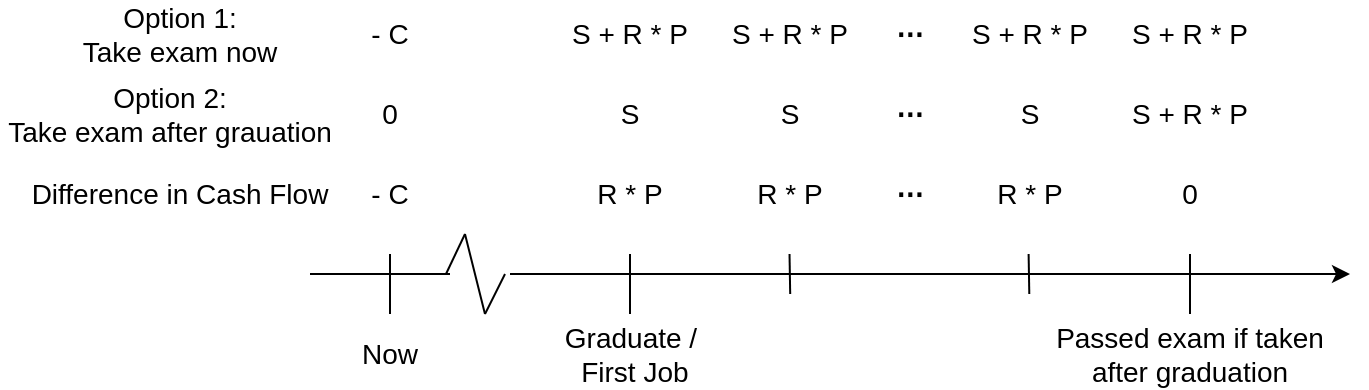 <mxfile version="14.4.2" type="device"><diagram id="_4LXXECrPsVTIWSmzk_G" name="Page-1"><mxGraphModel dx="1185" dy="718" grid="1" gridSize="10" guides="1" tooltips="1" connect="1" arrows="1" fold="1" page="1" pageScale="1" pageWidth="850" pageHeight="1100" math="0" shadow="0"><root><mxCell id="0"/><mxCell id="1" parent="0"/><mxCell id="fv2mm21mm3sFguERZsS6-1" value="" style="endArrow=classic;html=1;" parent="1" edge="1"><mxGeometry width="50" height="50" relative="1" as="geometry"><mxPoint x="380" y="320" as="sourcePoint"/><mxPoint x="800" y="320" as="targetPoint"/></mxGeometry></mxCell><mxCell id="fv2mm21mm3sFguERZsS6-2" value="" style="endArrow=none;html=1;" parent="1" edge="1"><mxGeometry width="50" height="50" relative="1" as="geometry"><mxPoint x="320" y="340" as="sourcePoint"/><mxPoint x="320" y="310" as="targetPoint"/></mxGeometry></mxCell><mxCell id="fv2mm21mm3sFguERZsS6-3" value="" style="endArrow=none;html=1;" parent="1" edge="1"><mxGeometry width="50" height="50" relative="1" as="geometry"><mxPoint x="440" y="340" as="sourcePoint"/><mxPoint x="440" y="310" as="targetPoint"/></mxGeometry></mxCell><mxCell id="fv2mm21mm3sFguERZsS6-4" value="" style="endArrow=none;html=1;" parent="1" edge="1"><mxGeometry width="50" height="50" relative="1" as="geometry"><mxPoint x="720" y="340" as="sourcePoint"/><mxPoint x="720" y="310" as="targetPoint"/></mxGeometry></mxCell><mxCell id="fv2mm21mm3sFguERZsS6-5" value="&lt;font style=&quot;font-size: 14px&quot;&gt;Graduate /&lt;br&gt;&amp;nbsp;First Job&lt;/font&gt;" style="text;html=1;strokeColor=none;fillColor=none;align=center;verticalAlign=middle;whiteSpace=wrap;rounded=0;" parent="1" vertex="1"><mxGeometry x="377.5" y="350" width="125" height="20" as="geometry"/></mxCell><mxCell id="fv2mm21mm3sFguERZsS6-6" value="&lt;font style=&quot;font-size: 14px&quot;&gt;Now&lt;/font&gt;" style="text;html=1;strokeColor=none;fillColor=none;align=center;verticalAlign=middle;whiteSpace=wrap;rounded=0;" parent="1" vertex="1"><mxGeometry x="300" y="350" width="40" height="20" as="geometry"/></mxCell><mxCell id="fv2mm21mm3sFguERZsS6-7" value="&lt;font style=&quot;font-size: 14px&quot;&gt;Passed exam if taken after graduation&lt;/font&gt;" style="text;html=1;strokeColor=none;fillColor=none;align=center;verticalAlign=middle;whiteSpace=wrap;rounded=0;" parent="1" vertex="1"><mxGeometry x="640" y="350" width="160" height="20" as="geometry"/></mxCell><mxCell id="fv2mm21mm3sFguERZsS6-9" value="&lt;font style=&quot;font-size: 14px&quot;&gt;Option 1:&lt;br&gt;Take exam now&lt;/font&gt;" style="text;html=1;strokeColor=none;fillColor=none;align=center;verticalAlign=middle;whiteSpace=wrap;rounded=0;" parent="1" vertex="1"><mxGeometry x="135" y="185" width="160" height="30" as="geometry"/></mxCell><mxCell id="fv2mm21mm3sFguERZsS6-10" value="&lt;font style=&quot;font-size: 14px&quot;&gt;Option 2:&lt;br&gt;&lt;div&gt;&lt;span&gt;Take exam after grauation&lt;/span&gt;&lt;/div&gt;&lt;/font&gt;" style="text;html=1;strokeColor=none;fillColor=none;align=center;verticalAlign=middle;whiteSpace=wrap;rounded=0;" parent="1" vertex="1"><mxGeometry x="125" y="225" width="170" height="30" as="geometry"/></mxCell><mxCell id="fv2mm21mm3sFguERZsS6-14" value="&lt;font style=&quot;font-size: 14px&quot;&gt;Difference in Cash Flow&lt;/font&gt;" style="text;html=1;strokeColor=none;fillColor=none;align=center;verticalAlign=middle;whiteSpace=wrap;rounded=0;" parent="1" vertex="1"><mxGeometry x="135" y="265" width="160" height="30" as="geometry"/></mxCell><mxCell id="fv2mm21mm3sFguERZsS6-15" value="&lt;span style=&quot;font-size: 14px;&quot;&gt;R * P&lt;/span&gt;" style="text;html=1;strokeColor=none;fillColor=none;align=center;verticalAlign=middle;whiteSpace=wrap;rounded=0;fontSize=14;" parent="1" vertex="1"><mxGeometry x="420" y="270" width="40" height="20" as="geometry"/></mxCell><mxCell id="fv2mm21mm3sFguERZsS6-17" value="&lt;span style=&quot;font-size: 14px;&quot;&gt;R * P&lt;/span&gt;" style="text;html=1;strokeColor=none;fillColor=none;align=center;verticalAlign=middle;whiteSpace=wrap;rounded=0;fontSize=14;" parent="1" vertex="1"><mxGeometry x="500" y="270" width="40" height="20" as="geometry"/></mxCell><mxCell id="fv2mm21mm3sFguERZsS6-18" value="&lt;font style=&quot;font-size: 14px;&quot;&gt;0&lt;/font&gt;" style="text;html=1;strokeColor=none;fillColor=none;align=center;verticalAlign=middle;whiteSpace=wrap;rounded=0;fontSize=14;" parent="1" vertex="1"><mxGeometry x="700" y="270" width="40" height="20" as="geometry"/></mxCell><mxCell id="fv2mm21mm3sFguERZsS6-19" value="&lt;span style=&quot;font-size: 14px;&quot;&gt;R * P&lt;/span&gt;" style="text;html=1;strokeColor=none;fillColor=none;align=center;verticalAlign=middle;whiteSpace=wrap;rounded=0;fontSize=14;" parent="1" vertex="1"><mxGeometry x="620" y="270" width="40" height="20" as="geometry"/></mxCell><mxCell id="fv2mm21mm3sFguERZsS6-20" value="&lt;font style=&quot;font-size: 14px;&quot;&gt;&lt;b style=&quot;font-size: 14px;&quot;&gt;⋯&lt;/b&gt;&lt;/font&gt;" style="text;html=1;strokeColor=none;fillColor=none;align=center;verticalAlign=middle;whiteSpace=wrap;rounded=0;fontSize=14;" parent="1" vertex="1"><mxGeometry x="560" y="270" width="40" height="20" as="geometry"/></mxCell><mxCell id="fv2mm21mm3sFguERZsS6-22" value="&lt;font style=&quot;font-size: 14px;&quot;&gt;S + R * P&lt;/font&gt;" style="text;html=1;strokeColor=none;fillColor=none;align=center;verticalAlign=middle;whiteSpace=wrap;rounded=0;fontSize=14;" parent="1" vertex="1"><mxGeometry x="410" y="190" width="60" height="20" as="geometry"/></mxCell><mxCell id="fv2mm21mm3sFguERZsS6-27" value="&lt;font style=&quot;font-size: 14px;&quot;&gt;&lt;b style=&quot;font-size: 14px;&quot;&gt;⋯&lt;/b&gt;&lt;/font&gt;" style="text;html=1;strokeColor=none;fillColor=none;align=center;verticalAlign=middle;whiteSpace=wrap;rounded=0;fontSize=14;" parent="1" vertex="1"><mxGeometry x="560" y="230" width="40" height="20" as="geometry"/></mxCell><mxCell id="fv2mm21mm3sFguERZsS6-28" value="&lt;font style=&quot;font-size: 14px;&quot;&gt;&lt;b style=&quot;font-size: 14px;&quot;&gt;⋯&lt;/b&gt;&lt;/font&gt;" style="text;html=1;strokeColor=none;fillColor=none;align=center;verticalAlign=middle;whiteSpace=wrap;rounded=0;fontSize=14;" parent="1" vertex="1"><mxGeometry x="560" y="190" width="40" height="20" as="geometry"/></mxCell><mxCell id="fv2mm21mm3sFguERZsS6-31" value="&lt;font style=&quot;font-size: 14px;&quot;&gt;S&lt;/font&gt;" style="text;html=1;strokeColor=none;fillColor=none;align=center;verticalAlign=middle;whiteSpace=wrap;rounded=0;fontSize=14;" parent="1" vertex="1"><mxGeometry x="620" y="230" width="40" height="20" as="geometry"/></mxCell><mxCell id="fv2mm21mm3sFguERZsS6-32" value="&lt;font style=&quot;font-size: 14px;&quot;&gt;S&lt;/font&gt;" style="text;html=1;strokeColor=none;fillColor=none;align=center;verticalAlign=middle;whiteSpace=wrap;rounded=0;fontSize=14;" parent="1" vertex="1"><mxGeometry x="500" y="230" width="40" height="20" as="geometry"/></mxCell><mxCell id="fv2mm21mm3sFguERZsS6-34" value="&lt;font style=&quot;font-size: 14px;&quot;&gt;S&lt;/font&gt;" style="text;html=1;strokeColor=none;fillColor=none;align=center;verticalAlign=middle;whiteSpace=wrap;rounded=0;fontSize=14;" parent="1" vertex="1"><mxGeometry x="420" y="230" width="40" height="20" as="geometry"/></mxCell><mxCell id="fv2mm21mm3sFguERZsS6-35" value="&lt;span style=&quot;font-size: 14px;&quot;&gt;- C&lt;/span&gt;" style="text;html=1;strokeColor=none;fillColor=none;align=center;verticalAlign=middle;whiteSpace=wrap;rounded=0;fontSize=14;" parent="1" vertex="1"><mxGeometry x="300" y="190" width="40" height="20" as="geometry"/></mxCell><mxCell id="fv2mm21mm3sFguERZsS6-36" value="&lt;span style=&quot;font-size: 14px;&quot;&gt;0&lt;/span&gt;" style="text;html=1;strokeColor=none;fillColor=none;align=center;verticalAlign=middle;whiteSpace=wrap;rounded=0;fontSize=14;" parent="1" vertex="1"><mxGeometry x="300" y="230" width="40" height="20" as="geometry"/></mxCell><mxCell id="fv2mm21mm3sFguERZsS6-37" value="&lt;span style=&quot;font-size: 14px;&quot;&gt;- C&lt;/span&gt;" style="text;html=1;strokeColor=none;fillColor=none;align=center;verticalAlign=middle;whiteSpace=wrap;rounded=0;fontSize=14;" parent="1" vertex="1"><mxGeometry x="300" y="270" width="40" height="20" as="geometry"/></mxCell><mxCell id="fv2mm21mm3sFguERZsS6-38" value="" style="endArrow=none;html=1;" parent="1" edge="1"><mxGeometry width="50" height="50" relative="1" as="geometry"><mxPoint x="520.1" y="330" as="sourcePoint"/><mxPoint x="519.76" y="310" as="targetPoint"/></mxGeometry></mxCell><mxCell id="fv2mm21mm3sFguERZsS6-39" value="" style="endArrow=none;html=1;" parent="1" edge="1"><mxGeometry width="50" height="50" relative="1" as="geometry"><mxPoint x="639.65" y="330" as="sourcePoint"/><mxPoint x="639.31" y="310" as="targetPoint"/></mxGeometry></mxCell><mxCell id="fv2mm21mm3sFguERZsS6-40" value="" style="endArrow=none;html=1;" parent="1" edge="1"><mxGeometry width="50" height="50" relative="1" as="geometry"><mxPoint x="348" y="320" as="sourcePoint"/><mxPoint x="357.5" y="300" as="targetPoint"/></mxGeometry></mxCell><mxCell id="fv2mm21mm3sFguERZsS6-42" value="" style="endArrow=none;html=1;" parent="1" edge="1"><mxGeometry width="50" height="50" relative="1" as="geometry"><mxPoint x="367.5" y="340" as="sourcePoint"/><mxPoint x="357.5" y="300" as="targetPoint"/></mxGeometry></mxCell><mxCell id="fv2mm21mm3sFguERZsS6-43" value="" style="endArrow=none;html=1;" parent="1" edge="1"><mxGeometry width="50" height="50" relative="1" as="geometry"><mxPoint x="377.5" y="320" as="sourcePoint"/><mxPoint x="367.5" y="340" as="targetPoint"/></mxGeometry></mxCell><mxCell id="fv2mm21mm3sFguERZsS6-45" value="" style="endArrow=none;html=1;" parent="1" edge="1"><mxGeometry width="50" height="50" relative="1" as="geometry"><mxPoint x="280" y="320" as="sourcePoint"/><mxPoint x="350" y="320" as="targetPoint"/></mxGeometry></mxCell><mxCell id="9AEMgVnNLmZQJF6NKu21-2" value="&lt;font style=&quot;font-size: 14px;&quot;&gt;S + R * P&lt;/font&gt;" style="text;html=1;strokeColor=none;fillColor=none;align=center;verticalAlign=middle;whiteSpace=wrap;rounded=0;fontSize=14;" parent="1" vertex="1"><mxGeometry x="690" y="190" width="60" height="20" as="geometry"/></mxCell><mxCell id="9AEMgVnNLmZQJF6NKu21-3" value="&lt;font style=&quot;font-size: 14px;&quot;&gt;S + R * P&lt;/font&gt;" style="text;html=1;strokeColor=none;fillColor=none;align=center;verticalAlign=middle;whiteSpace=wrap;rounded=0;fontSize=14;" parent="1" vertex="1"><mxGeometry x="490" y="190" width="60" height="20" as="geometry"/></mxCell><mxCell id="9AEMgVnNLmZQJF6NKu21-4" value="&lt;font style=&quot;font-size: 14px;&quot;&gt;S + R * P&lt;/font&gt;" style="text;html=1;strokeColor=none;fillColor=none;align=center;verticalAlign=middle;whiteSpace=wrap;rounded=0;fontSize=14;" parent="1" vertex="1"><mxGeometry x="610" y="190" width="60" height="20" as="geometry"/></mxCell><mxCell id="9AEMgVnNLmZQJF6NKu21-5" value="&lt;font style=&quot;font-size: 14px;&quot;&gt;S + R * P&lt;/font&gt;" style="text;html=1;strokeColor=none;fillColor=none;align=center;verticalAlign=middle;whiteSpace=wrap;rounded=0;fontSize=14;" parent="1" vertex="1"><mxGeometry x="690" y="230" width="60" height="20" as="geometry"/></mxCell></root></mxGraphModel></diagram></mxfile>